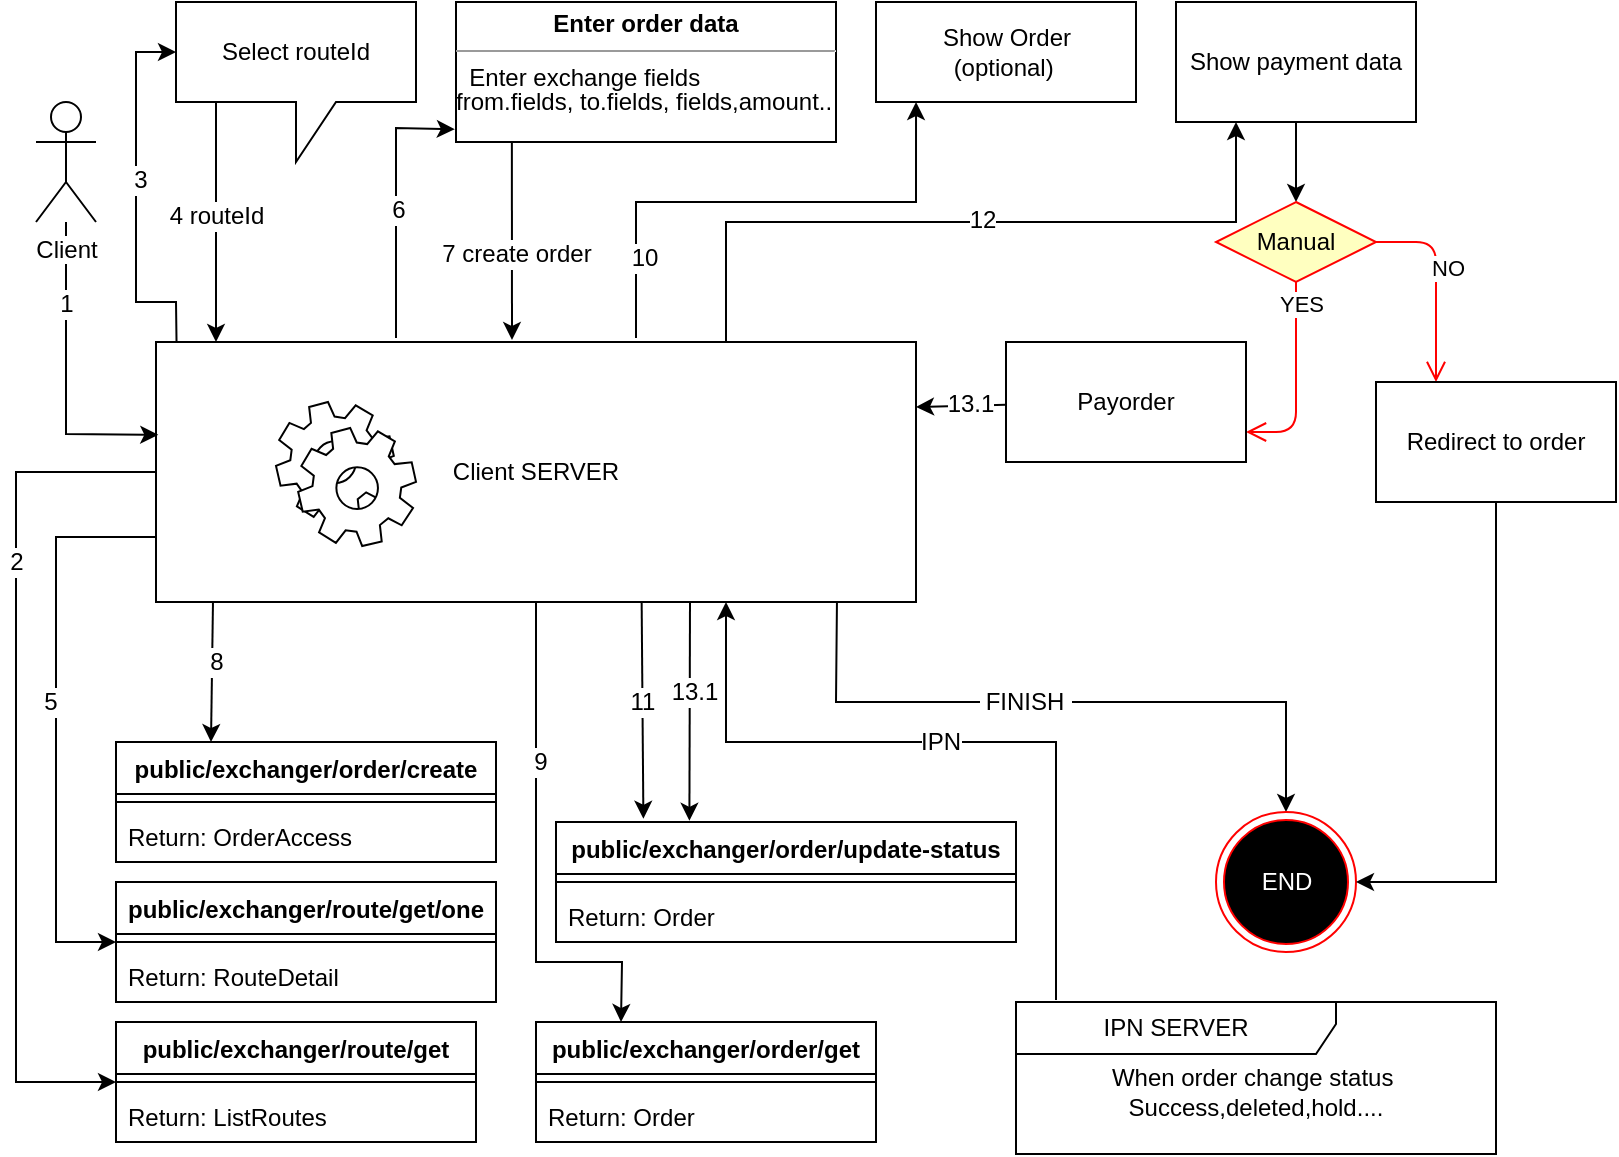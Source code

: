 <mxfile version="12.1.2" type="device" pages="1"><diagram id="WD2izt-uJiWewTuIGmr5" name="Page-1"><mxGraphModel dx="1130" dy="611" grid="1" gridSize="10" guides="1" tooltips="1" connect="1" arrows="1" fold="1" page="1" pageScale="1" pageWidth="850" pageHeight="1100" math="0" shadow="0"><root><mxCell id="0"/><mxCell id="1" parent="0"/><mxCell id="oxDwGioh0ErLMhnMl57N-16" value="public/exchanger/route/get" style="swimlane;fontStyle=1;align=center;verticalAlign=top;childLayout=stackLayout;horizontal=1;startSize=26;horizontalStack=0;resizeParent=1;resizeParentMax=0;resizeLast=0;collapsible=1;marginBottom=0;" vertex="1" parent="1"><mxGeometry x="80" y="520" width="180" height="60" as="geometry"/></mxCell><mxCell id="oxDwGioh0ErLMhnMl57N-18" value="" style="line;strokeWidth=1;fillColor=none;align=left;verticalAlign=middle;spacingTop=-1;spacingLeft=3;spacingRight=3;rotatable=0;labelPosition=right;points=[];portConstraint=eastwest;" vertex="1" parent="oxDwGioh0ErLMhnMl57N-16"><mxGeometry y="26" width="180" height="8" as="geometry"/></mxCell><mxCell id="oxDwGioh0ErLMhnMl57N-19" value="Return: ListRoutes" style="text;strokeColor=none;fillColor=none;align=left;verticalAlign=top;spacingLeft=4;spacingRight=4;overflow=hidden;rotatable=0;points=[[0,0.5],[1,0.5]];portConstraint=eastwest;" vertex="1" parent="oxDwGioh0ErLMhnMl57N-16"><mxGeometry y="34" width="180" height="26" as="geometry"/></mxCell><mxCell id="oxDwGioh0ErLMhnMl57N-44" style="edgeStyle=orthogonalEdgeStyle;orthogonalLoop=1;jettySize=auto;html=1;rounded=0;startArrow=none;startFill=0;exitX=0;exitY=0.75;exitDx=0;exitDy=0;entryX=0;entryY=0.5;entryDx=0;entryDy=0;" edge="1" parent="1" source="oxDwGioh0ErLMhnMl57N-20" target="oxDwGioh0ErLMhnMl57N-39"><mxGeometry relative="1" as="geometry"><mxPoint x="110" y="310" as="sourcePoint"/><mxPoint x="180" y="468" as="targetPoint"/><Array as="points"><mxPoint x="50" y="277"/><mxPoint x="50" y="480"/></Array></mxGeometry></mxCell><mxCell id="oxDwGioh0ErLMhnMl57N-45" value="5" style="text;html=1;resizable=0;points=[];align=center;verticalAlign=middle;labelBackgroundColor=#ffffff;" vertex="1" connectable="0" parent="oxDwGioh0ErLMhnMl57N-44"><mxGeometry x="-0.067" y="-3" relative="1" as="geometry"><mxPoint as="offset"/></mxGeometry></mxCell><mxCell id="oxDwGioh0ErLMhnMl57N-59" style="edgeStyle=none;rounded=0;orthogonalLoop=1;jettySize=auto;html=1;startArrow=none;startFill=0;entryX=-0.003;entryY=0.909;entryDx=0;entryDy=0;entryPerimeter=0;" edge="1" parent="1" target="oxDwGioh0ErLMhnMl57N-61"><mxGeometry relative="1" as="geometry"><mxPoint x="253" y="90" as="targetPoint"/><mxPoint x="220" y="178" as="sourcePoint"/><Array as="points"><mxPoint x="220" y="73"/></Array></mxGeometry></mxCell><mxCell id="oxDwGioh0ErLMhnMl57N-60" value="6" style="text;html=1;resizable=0;points=[];align=center;verticalAlign=middle;labelBackgroundColor=#ffffff;" vertex="1" connectable="0" parent="oxDwGioh0ErLMhnMl57N-59"><mxGeometry x="-0.047" y="-1" relative="1" as="geometry"><mxPoint as="offset"/></mxGeometry></mxCell><mxCell id="oxDwGioh0ErLMhnMl57N-64" style="edgeStyle=none;rounded=0;orthogonalLoop=1;jettySize=auto;html=1;startArrow=none;startFill=0;entryX=0.25;entryY=0;entryDx=0;entryDy=0;exitX=0.075;exitY=0.995;exitDx=0;exitDy=0;exitPerimeter=0;" edge="1" parent="1" source="oxDwGioh0ErLMhnMl57N-20" target="oxDwGioh0ErLMhnMl57N-65"><mxGeometry relative="1" as="geometry"><mxPoint x="370" y="370" as="targetPoint"/><Array as="points"/></mxGeometry></mxCell><mxCell id="oxDwGioh0ErLMhnMl57N-69" value="8" style="text;html=1;resizable=0;points=[];align=center;verticalAlign=middle;labelBackgroundColor=#ffffff;" vertex="1" connectable="0" parent="oxDwGioh0ErLMhnMl57N-64"><mxGeometry x="-0.15" y="2" relative="1" as="geometry"><mxPoint as="offset"/></mxGeometry></mxCell><mxCell id="oxDwGioh0ErLMhnMl57N-70" style="edgeStyle=none;rounded=0;orthogonalLoop=1;jettySize=auto;html=1;exitX=0.5;exitY=1;exitDx=0;exitDy=0;startArrow=none;startFill=0;entryX=0.25;entryY=0;entryDx=0;entryDy=0;" edge="1" parent="1" source="oxDwGioh0ErLMhnMl57N-20" target="oxDwGioh0ErLMhnMl57N-75"><mxGeometry relative="1" as="geometry"><mxPoint x="410" y="277" as="targetPoint"/><Array as="points"><mxPoint x="290" y="490"/><mxPoint x="333" y="490"/></Array></mxGeometry></mxCell><mxCell id="oxDwGioh0ErLMhnMl57N-74" value="9" style="text;html=1;resizable=0;points=[];align=center;verticalAlign=middle;labelBackgroundColor=#ffffff;" vertex="1" connectable="0" parent="oxDwGioh0ErLMhnMl57N-70"><mxGeometry x="-0.372" y="2" relative="1" as="geometry"><mxPoint as="offset"/></mxGeometry></mxCell><mxCell id="oxDwGioh0ErLMhnMl57N-79" style="edgeStyle=none;rounded=0;orthogonalLoop=1;jettySize=auto;html=1;entryX=0;entryY=0;entryDx=0;entryDy=25;entryPerimeter=0;startArrow=none;startFill=0;exitX=0.027;exitY=-0.003;exitDx=0;exitDy=0;exitPerimeter=0;" edge="1" parent="1" source="oxDwGioh0ErLMhnMl57N-20" target="oxDwGioh0ErLMhnMl57N-34"><mxGeometry relative="1" as="geometry"><Array as="points"><mxPoint x="110" y="160"/><mxPoint x="90" y="160"/><mxPoint x="90" y="35"/></Array></mxGeometry></mxCell><mxCell id="oxDwGioh0ErLMhnMl57N-80" value="3" style="text;html=1;resizable=0;points=[];align=center;verticalAlign=middle;labelBackgroundColor=#ffffff;" vertex="1" connectable="0" parent="oxDwGioh0ErLMhnMl57N-79"><mxGeometry x="0.092" y="-2" relative="1" as="geometry"><mxPoint as="offset"/></mxGeometry></mxCell><mxCell id="oxDwGioh0ErLMhnMl57N-82" style="edgeStyle=none;rounded=0;orthogonalLoop=1;jettySize=auto;html=1;entryX=0.154;entryY=1;entryDx=0;entryDy=0;startArrow=none;startFill=0;entryPerimeter=0;" edge="1" parent="1" target="oxDwGioh0ErLMhnMl57N-81"><mxGeometry relative="1" as="geometry"><mxPoint x="340" y="178" as="sourcePoint"/><Array as="points"><mxPoint x="340" y="110"/><mxPoint x="480" y="110"/></Array></mxGeometry></mxCell><mxCell id="oxDwGioh0ErLMhnMl57N-84" value="10" style="text;html=1;resizable=0;points=[];align=center;verticalAlign=middle;labelBackgroundColor=#ffffff;" vertex="1" connectable="0" parent="oxDwGioh0ErLMhnMl57N-82"><mxGeometry x="-0.447" relative="1" as="geometry"><mxPoint y="27.5" as="offset"/></mxGeometry></mxCell><mxCell id="oxDwGioh0ErLMhnMl57N-85" style="edgeStyle=none;rounded=0;orthogonalLoop=1;jettySize=auto;html=1;exitX=1;exitY=0.5;exitDx=0;exitDy=0;startArrow=none;startFill=0;" edge="1" parent="1" source="oxDwGioh0ErLMhnMl57N-20"><mxGeometry relative="1" as="geometry"><mxPoint x="470" y="240" as="targetPoint"/></mxGeometry></mxCell><mxCell id="oxDwGioh0ErLMhnMl57N-96" style="edgeStyle=none;rounded=0;orthogonalLoop=1;jettySize=auto;html=1;startArrow=none;startFill=0;exitX=0.639;exitY=0.995;exitDx=0;exitDy=0;exitPerimeter=0;entryX=0.19;entryY=-0.027;entryDx=0;entryDy=0;entryPerimeter=0;" edge="1" parent="1" source="oxDwGioh0ErLMhnMl57N-20" target="oxDwGioh0ErLMhnMl57N-89"><mxGeometry relative="1" as="geometry"/></mxCell><mxCell id="oxDwGioh0ErLMhnMl57N-100" value="11" style="text;html=1;resizable=0;points=[];align=center;verticalAlign=middle;labelBackgroundColor=#ffffff;" vertex="1" connectable="0" parent="oxDwGioh0ErLMhnMl57N-96"><mxGeometry x="-0.085" relative="1" as="geometry"><mxPoint as="offset"/></mxGeometry></mxCell><mxCell id="oxDwGioh0ErLMhnMl57N-107" style="edgeStyle=none;rounded=0;orthogonalLoop=1;jettySize=auto;html=1;entryX=0.5;entryY=0;entryDx=0;entryDy=0;startArrow=none;startFill=0;exitX=0.896;exitY=0.998;exitDx=0;exitDy=0;exitPerimeter=0;" edge="1" parent="1" source="oxDwGioh0ErLMhnMl57N-20" target="oxDwGioh0ErLMhnMl57N-106"><mxGeometry relative="1" as="geometry"><Array as="points"><mxPoint x="440" y="360"/><mxPoint x="665" y="360"/></Array></mxGeometry></mxCell><mxCell id="oxDwGioh0ErLMhnMl57N-110" value="&amp;nbsp;FINISH&amp;nbsp;" style="text;html=1;resizable=0;points=[];align=center;verticalAlign=middle;labelBackgroundColor=#ffffff;" vertex="1" connectable="0" parent="oxDwGioh0ErLMhnMl57N-107"><mxGeometry x="-0.126" relative="1" as="geometry"><mxPoint as="offset"/></mxGeometry></mxCell><mxCell id="oxDwGioh0ErLMhnMl57N-111" style="edgeStyle=none;rounded=0;orthogonalLoop=1;jettySize=auto;html=1;exitX=0.75;exitY=0;exitDx=0;exitDy=0;startArrow=none;startFill=0;entryX=0.25;entryY=1;entryDx=0;entryDy=0;" edge="1" parent="1" source="oxDwGioh0ErLMhnMl57N-20" target="oxDwGioh0ErLMhnMl57N-112"><mxGeometry relative="1" as="geometry"><mxPoint x="650" y="60" as="targetPoint"/><Array as="points"><mxPoint x="385" y="120"/><mxPoint x="640" y="120"/></Array></mxGeometry></mxCell><mxCell id="oxDwGioh0ErLMhnMl57N-123" value="12" style="text;html=1;resizable=0;points=[];align=center;verticalAlign=middle;labelBackgroundColor=#ffffff;" vertex="1" connectable="0" parent="oxDwGioh0ErLMhnMl57N-111"><mxGeometry x="0.027" y="1" relative="1" as="geometry"><mxPoint as="offset"/></mxGeometry></mxCell><mxCell id="oxDwGioh0ErLMhnMl57N-124" style="edgeStyle=none;rounded=0;orthogonalLoop=1;jettySize=auto;html=1;startArrow=none;startFill=0;entryX=0.29;entryY=-0.01;entryDx=0;entryDy=0;entryPerimeter=0;" edge="1" parent="1" target="oxDwGioh0ErLMhnMl57N-89"><mxGeometry relative="1" as="geometry"><mxPoint x="367" y="309" as="sourcePoint"/></mxGeometry></mxCell><mxCell id="oxDwGioh0ErLMhnMl57N-125" value="13.1" style="text;html=1;resizable=0;points=[];align=center;verticalAlign=middle;labelBackgroundColor=#ffffff;" vertex="1" connectable="0" parent="oxDwGioh0ErLMhnMl57N-124"><mxGeometry x="-0.174" y="2" relative="1" as="geometry"><mxPoint as="offset"/></mxGeometry></mxCell><mxCell id="oxDwGioh0ErLMhnMl57N-20" value="Client SERVER" style="whiteSpace=wrap;html=1;" vertex="1" parent="1"><mxGeometry x="100" y="180" width="380" height="130" as="geometry"/></mxCell><mxCell id="oxDwGioh0ErLMhnMl57N-29" value="" style="endArrow=classic;html=1;entryX=0;entryY=0.5;entryDx=0;entryDy=0;rounded=0;exitX=0;exitY=0.5;exitDx=0;exitDy=0;" edge="1" parent="1" source="oxDwGioh0ErLMhnMl57N-20" target="oxDwGioh0ErLMhnMl57N-16"><mxGeometry width="50" height="50" relative="1" as="geometry"><mxPoint x="100" y="250" as="sourcePoint"/><mxPoint x="150" y="210" as="targetPoint"/><Array as="points"><mxPoint x="30" y="245"/><mxPoint x="30" y="550"/></Array></mxGeometry></mxCell><mxCell id="oxDwGioh0ErLMhnMl57N-37" value="2" style="text;html=1;resizable=0;points=[];align=center;verticalAlign=middle;labelBackgroundColor=#ffffff;" vertex="1" connectable="0" parent="oxDwGioh0ErLMhnMl57N-29"><mxGeometry x="-0.458" relative="1" as="geometry"><mxPoint as="offset"/></mxGeometry></mxCell><mxCell id="oxDwGioh0ErLMhnMl57N-35" style="edgeStyle=orthogonalEdgeStyle;rounded=0;orthogonalLoop=1;jettySize=auto;html=1;" edge="1" parent="1" source="oxDwGioh0ErLMhnMl57N-34"><mxGeometry relative="1" as="geometry"><mxPoint x="130" y="180" as="targetPoint"/><Array as="points"><mxPoint x="130" y="120"/><mxPoint x="130" y="120"/></Array></mxGeometry></mxCell><mxCell id="oxDwGioh0ErLMhnMl57N-58" value="4 routeId" style="text;html=1;resizable=0;points=[];align=center;verticalAlign=middle;labelBackgroundColor=#ffffff;" vertex="1" connectable="0" parent="oxDwGioh0ErLMhnMl57N-35"><mxGeometry x="-0.058" y="-1" relative="1" as="geometry"><mxPoint x="1" as="offset"/></mxGeometry></mxCell><mxCell id="oxDwGioh0ErLMhnMl57N-34" value="Select routeId" style="shape=callout;whiteSpace=wrap;html=1;perimeter=calloutPerimeter;" vertex="1" parent="1"><mxGeometry x="110" y="10" width="120" height="80" as="geometry"/></mxCell><mxCell id="oxDwGioh0ErLMhnMl57N-39" value="public/exchanger/route/get/one" style="swimlane;fontStyle=1;align=center;verticalAlign=top;childLayout=stackLayout;horizontal=1;startSize=26;horizontalStack=0;resizeParent=1;resizeParentMax=0;resizeLast=0;collapsible=1;marginBottom=0;" vertex="1" parent="1"><mxGeometry x="80" y="450" width="190" height="60" as="geometry"/></mxCell><mxCell id="oxDwGioh0ErLMhnMl57N-40" value="" style="line;strokeWidth=1;fillColor=none;align=left;verticalAlign=middle;spacingTop=-1;spacingLeft=3;spacingRight=3;rotatable=0;labelPosition=right;points=[];portConstraint=eastwest;" vertex="1" parent="oxDwGioh0ErLMhnMl57N-39"><mxGeometry y="26" width="190" height="8" as="geometry"/></mxCell><mxCell id="oxDwGioh0ErLMhnMl57N-41" value="Return: RouteDetail" style="text;strokeColor=none;fillColor=none;align=left;verticalAlign=top;spacingLeft=4;spacingRight=4;overflow=hidden;rotatable=0;points=[[0,0.5],[1,0.5]];portConstraint=eastwest;" vertex="1" parent="oxDwGioh0ErLMhnMl57N-39"><mxGeometry y="34" width="190" height="26" as="geometry"/></mxCell><mxCell id="oxDwGioh0ErLMhnMl57N-56" style="edgeStyle=none;rounded=0;orthogonalLoop=1;jettySize=auto;html=1;entryX=0.003;entryY=0.357;entryDx=0;entryDy=0;entryPerimeter=0;startArrow=none;startFill=0;" edge="1" parent="1" source="oxDwGioh0ErLMhnMl57N-46" target="oxDwGioh0ErLMhnMl57N-20"><mxGeometry relative="1" as="geometry"><Array as="points"><mxPoint x="55" y="226"/></Array></mxGeometry></mxCell><mxCell id="oxDwGioh0ErLMhnMl57N-57" value="1" style="text;html=1;resizable=0;points=[];align=center;verticalAlign=middle;labelBackgroundColor=#ffffff;" vertex="1" connectable="0" parent="oxDwGioh0ErLMhnMl57N-56"><mxGeometry x="-0.062" y="-2" relative="1" as="geometry"><mxPoint x="2" y="-31" as="offset"/></mxGeometry></mxCell><mxCell id="oxDwGioh0ErLMhnMl57N-46" value="Client" style="shape=umlActor;verticalLabelPosition=bottom;labelBackgroundColor=#ffffff;verticalAlign=top;html=1;" vertex="1" parent="1"><mxGeometry x="40" y="60" width="30" height="60" as="geometry"/></mxCell><mxCell id="oxDwGioh0ErLMhnMl57N-62" style="edgeStyle=none;rounded=0;orthogonalLoop=1;jettySize=auto;html=1;startArrow=none;startFill=0;exitX=0.147;exitY=0.982;exitDx=0;exitDy=0;exitPerimeter=0;" edge="1" parent="1" source="oxDwGioh0ErLMhnMl57N-61"><mxGeometry relative="1" as="geometry"><mxPoint x="278" y="179" as="targetPoint"/><Array as="points"/></mxGeometry></mxCell><mxCell id="oxDwGioh0ErLMhnMl57N-63" value="&amp;nbsp;7 create order&amp;nbsp;" style="text;html=1;resizable=0;points=[];align=center;verticalAlign=middle;labelBackgroundColor=#ffffff;" vertex="1" connectable="0" parent="oxDwGioh0ErLMhnMl57N-62"><mxGeometry x="0.35" y="-1" relative="1" as="geometry"><mxPoint x="3" y="-10" as="offset"/></mxGeometry></mxCell><mxCell id="oxDwGioh0ErLMhnMl57N-61" value="&lt;p style=&quot;margin: 0px ; margin-top: 4px ; text-align: center&quot;&gt;&lt;b&gt;Enter order data&lt;/b&gt;&lt;/p&gt;&lt;hr size=&quot;1&quot;&gt;&lt;div style=&quot;height: 2px&quot;&gt;&amp;nbsp; Enter exchange fields&lt;/div&gt;&lt;div style=&quot;height: 2px&quot;&gt;&lt;br&gt;&lt;/div&gt;&lt;div style=&quot;height: 2px&quot;&gt;&lt;br&gt;&lt;/div&gt;&lt;div style=&quot;height: 2px&quot;&gt;&lt;br&gt;&lt;/div&gt;&lt;div style=&quot;height: 2px&quot;&gt;&lt;br&gt;&lt;/div&gt;&lt;div style=&quot;height: 2px&quot;&gt;&lt;br&gt;&lt;/div&gt;&lt;div style=&quot;height: 2px&quot;&gt;from.fields, to.fields, fields,amount..&lt;/div&gt;&lt;div style=&quot;height: 2px&quot;&gt;&lt;br&gt;&lt;/div&gt;" style="verticalAlign=top;align=left;overflow=fill;fontSize=12;fontFamily=Helvetica;html=1;" vertex="1" parent="1"><mxGeometry x="250" y="10" width="190" height="70" as="geometry"/></mxCell><mxCell id="oxDwGioh0ErLMhnMl57N-65" value="public/exchanger/order/create" style="swimlane;fontStyle=1;align=center;verticalAlign=top;childLayout=stackLayout;horizontal=1;startSize=26;horizontalStack=0;resizeParent=1;resizeParentMax=0;resizeLast=0;collapsible=1;marginBottom=0;" vertex="1" parent="1"><mxGeometry x="80" y="380" width="190" height="60" as="geometry"/></mxCell><mxCell id="oxDwGioh0ErLMhnMl57N-67" value="" style="line;strokeWidth=1;fillColor=none;align=left;verticalAlign=middle;spacingTop=-1;spacingLeft=3;spacingRight=3;rotatable=0;labelPosition=right;points=[];portConstraint=eastwest;" vertex="1" parent="oxDwGioh0ErLMhnMl57N-65"><mxGeometry y="26" width="190" height="8" as="geometry"/></mxCell><mxCell id="oxDwGioh0ErLMhnMl57N-68" value="Return: OrderAccess" style="text;strokeColor=none;fillColor=none;align=left;verticalAlign=top;spacingLeft=4;spacingRight=4;overflow=hidden;rotatable=0;points=[[0,0.5],[1,0.5]];portConstraint=eastwest;" vertex="1" parent="oxDwGioh0ErLMhnMl57N-65"><mxGeometry y="34" width="190" height="26" as="geometry"/></mxCell><mxCell id="oxDwGioh0ErLMhnMl57N-75" value="public/exchanger/order/get" style="swimlane;fontStyle=1;align=center;verticalAlign=top;childLayout=stackLayout;horizontal=1;startSize=26;horizontalStack=0;resizeParent=1;resizeParentMax=0;resizeLast=0;collapsible=1;marginBottom=0;" vertex="1" parent="1"><mxGeometry x="290" y="520" width="170" height="60" as="geometry"/></mxCell><mxCell id="oxDwGioh0ErLMhnMl57N-77" value="" style="line;strokeWidth=1;fillColor=none;align=left;verticalAlign=middle;spacingTop=-1;spacingLeft=3;spacingRight=3;rotatable=0;labelPosition=right;points=[];portConstraint=eastwest;" vertex="1" parent="oxDwGioh0ErLMhnMl57N-75"><mxGeometry y="26" width="170" height="8" as="geometry"/></mxCell><mxCell id="oxDwGioh0ErLMhnMl57N-78" value="Return: Order" style="text;strokeColor=none;fillColor=none;align=left;verticalAlign=top;spacingLeft=4;spacingRight=4;overflow=hidden;rotatable=0;points=[[0,0.5],[1,0.5]];portConstraint=eastwest;" vertex="1" parent="oxDwGioh0ErLMhnMl57N-75"><mxGeometry y="34" width="170" height="26" as="geometry"/></mxCell><mxCell id="oxDwGioh0ErLMhnMl57N-81" value="Show Order&lt;br&gt;(optional)&amp;nbsp;" style="html=1;" vertex="1" parent="1"><mxGeometry x="460" y="10" width="130" height="50" as="geometry"/></mxCell><mxCell id="oxDwGioh0ErLMhnMl57N-89" value="public/exchanger/order/update-status" style="swimlane;fontStyle=1;align=center;verticalAlign=top;childLayout=stackLayout;horizontal=1;startSize=26;horizontalStack=0;resizeParent=1;resizeParentMax=0;resizeLast=0;collapsible=1;marginBottom=0;" vertex="1" parent="1"><mxGeometry x="300" y="420" width="230" height="60" as="geometry"/></mxCell><mxCell id="oxDwGioh0ErLMhnMl57N-90" value="" style="line;strokeWidth=1;fillColor=none;align=left;verticalAlign=middle;spacingTop=-1;spacingLeft=3;spacingRight=3;rotatable=0;labelPosition=right;points=[];portConstraint=eastwest;" vertex="1" parent="oxDwGioh0ErLMhnMl57N-89"><mxGeometry y="26" width="230" height="8" as="geometry"/></mxCell><mxCell id="oxDwGioh0ErLMhnMl57N-91" value="Return: Order" style="text;strokeColor=none;fillColor=none;align=left;verticalAlign=top;spacingLeft=4;spacingRight=4;overflow=hidden;rotatable=0;points=[[0,0.5],[1,0.5]];portConstraint=eastwest;" vertex="1" parent="oxDwGioh0ErLMhnMl57N-89"><mxGeometry y="34" width="230" height="26" as="geometry"/></mxCell><mxCell id="oxDwGioh0ErLMhnMl57N-98" value="" style="shape=mxgraph.bpmn.service_task;html=1;outlineConnect=0;" vertex="1" parent="1"><mxGeometry x="160" y="210" width="70" height="72" as="geometry"/></mxCell><mxCell id="oxDwGioh0ErLMhnMl57N-104" style="edgeStyle=none;rounded=0;orthogonalLoop=1;jettySize=auto;html=1;entryX=0.75;entryY=1;entryDx=0;entryDy=0;startArrow=none;startFill=0;" edge="1" parent="1" target="oxDwGioh0ErLMhnMl57N-20"><mxGeometry relative="1" as="geometry"><mxPoint x="550" y="509" as="sourcePoint"/><Array as="points"><mxPoint x="550" y="380"/><mxPoint x="385" y="380"/></Array></mxGeometry></mxCell><mxCell id="oxDwGioh0ErLMhnMl57N-105" value="IPN" style="text;html=1;resizable=0;points=[];align=center;verticalAlign=middle;labelBackgroundColor=#ffffff;" vertex="1" connectable="0" parent="oxDwGioh0ErLMhnMl57N-104"><mxGeometry x="0.027" relative="1" as="geometry"><mxPoint as="offset"/></mxGeometry></mxCell><mxCell id="oxDwGioh0ErLMhnMl57N-103" value="IPN SERVER" style="shape=umlFrame;whiteSpace=wrap;html=1;width=160;height=26;" vertex="1" parent="1"><mxGeometry x="530" y="510" width="240" height="76" as="geometry"/></mxCell><mxCell id="oxDwGioh0ErLMhnMl57N-106" value="&lt;font color=&quot;#ffffff&quot;&gt;END&lt;/font&gt;" style="ellipse;html=1;shape=endState;fillColor=#000000;strokeColor=#ff0000;" vertex="1" parent="1"><mxGeometry x="630" y="415" width="70" height="70" as="geometry"/></mxCell><mxCell id="oxDwGioh0ErLMhnMl57N-108" value="When order change status&amp;nbsp;&lt;br&gt;Success,deleted,hold...." style="text;html=1;strokeColor=none;fillColor=none;align=center;verticalAlign=middle;whiteSpace=wrap;rounded=0;" vertex="1" parent="1"><mxGeometry x="560" y="540" width="180" height="30" as="geometry"/></mxCell><mxCell id="oxDwGioh0ErLMhnMl57N-116" style="edgeStyle=none;rounded=0;orthogonalLoop=1;jettySize=auto;html=1;entryX=0.5;entryY=0;entryDx=0;entryDy=0;startArrow=none;startFill=0;" edge="1" parent="1" source="oxDwGioh0ErLMhnMl57N-112" target="oxDwGioh0ErLMhnMl57N-113"><mxGeometry relative="1" as="geometry"/></mxCell><mxCell id="oxDwGioh0ErLMhnMl57N-112" value="Show payment data" style="rounded=0;whiteSpace=wrap;html=1;" vertex="1" parent="1"><mxGeometry x="610" y="10" width="120" height="60" as="geometry"/></mxCell><mxCell id="oxDwGioh0ErLMhnMl57N-113" value="Manual" style="rhombus;whiteSpace=wrap;html=1;fillColor=#ffffc0;strokeColor=#ff0000;" vertex="1" parent="1"><mxGeometry x="630" y="110" width="80" height="40" as="geometry"/></mxCell><mxCell id="oxDwGioh0ErLMhnMl57N-114" value="YES" style="edgeStyle=orthogonalEdgeStyle;html=1;align=left;verticalAlign=bottom;endArrow=open;endSize=8;strokeColor=#ff0000;entryX=1;entryY=0.75;entryDx=0;entryDy=0;" edge="1" source="oxDwGioh0ErLMhnMl57N-113" parent="1" target="oxDwGioh0ErLMhnMl57N-120"><mxGeometry x="0.703" y="-55" relative="1" as="geometry"><mxPoint x="670" y="210" as="targetPoint"/><Array as="points"><mxPoint x="670" y="225"/></Array><mxPoint as="offset"/></mxGeometry></mxCell><mxCell id="oxDwGioh0ErLMhnMl57N-115" value="NO" style="edgeStyle=orthogonalEdgeStyle;html=1;align=left;verticalAlign=top;endArrow=open;endSize=8;strokeColor=#ff0000;entryX=0.25;entryY=0;entryDx=0;entryDy=0;" edge="1" source="oxDwGioh0ErLMhnMl57N-113" parent="1" target="oxDwGioh0ErLMhnMl57N-126"><mxGeometry x="-0.49" relative="1" as="geometry"><mxPoint x="750" y="150" as="targetPoint"/><Array as="points"><mxPoint x="740" y="130"/></Array><mxPoint as="offset"/></mxGeometry></mxCell><mxCell id="oxDwGioh0ErLMhnMl57N-121" style="edgeStyle=none;rounded=0;orthogonalLoop=1;jettySize=auto;html=1;entryX=1;entryY=0.25;entryDx=0;entryDy=0;startArrow=none;startFill=0;" edge="1" parent="1" source="oxDwGioh0ErLMhnMl57N-120" target="oxDwGioh0ErLMhnMl57N-20"><mxGeometry relative="1" as="geometry"/></mxCell><mxCell id="oxDwGioh0ErLMhnMl57N-122" value="13.1" style="text;html=1;resizable=0;points=[];align=center;verticalAlign=middle;labelBackgroundColor=#ffffff;" vertex="1" connectable="0" parent="oxDwGioh0ErLMhnMl57N-121"><mxGeometry x="-0.192" y="-1" relative="1" as="geometry"><mxPoint as="offset"/></mxGeometry></mxCell><mxCell id="oxDwGioh0ErLMhnMl57N-120" value="Payorder" style="rounded=0;whiteSpace=wrap;html=1;" vertex="1" parent="1"><mxGeometry x="525" y="180" width="120" height="60" as="geometry"/></mxCell><mxCell id="oxDwGioh0ErLMhnMl57N-127" style="edgeStyle=none;rounded=0;orthogonalLoop=1;jettySize=auto;html=1;startArrow=none;startFill=0;entryX=1;entryY=0.5;entryDx=0;entryDy=0;" edge="1" parent="1" source="oxDwGioh0ErLMhnMl57N-126" target="oxDwGioh0ErLMhnMl57N-106"><mxGeometry relative="1" as="geometry"><mxPoint x="840" y="450" as="targetPoint"/><Array as="points"><mxPoint x="770" y="290"/><mxPoint x="770" y="450"/></Array></mxGeometry></mxCell><mxCell id="oxDwGioh0ErLMhnMl57N-126" value="Redirect to order" style="rounded=0;whiteSpace=wrap;html=1;" vertex="1" parent="1"><mxGeometry x="710" y="200" width="120" height="60" as="geometry"/></mxCell></root></mxGraphModel></diagram></mxfile>